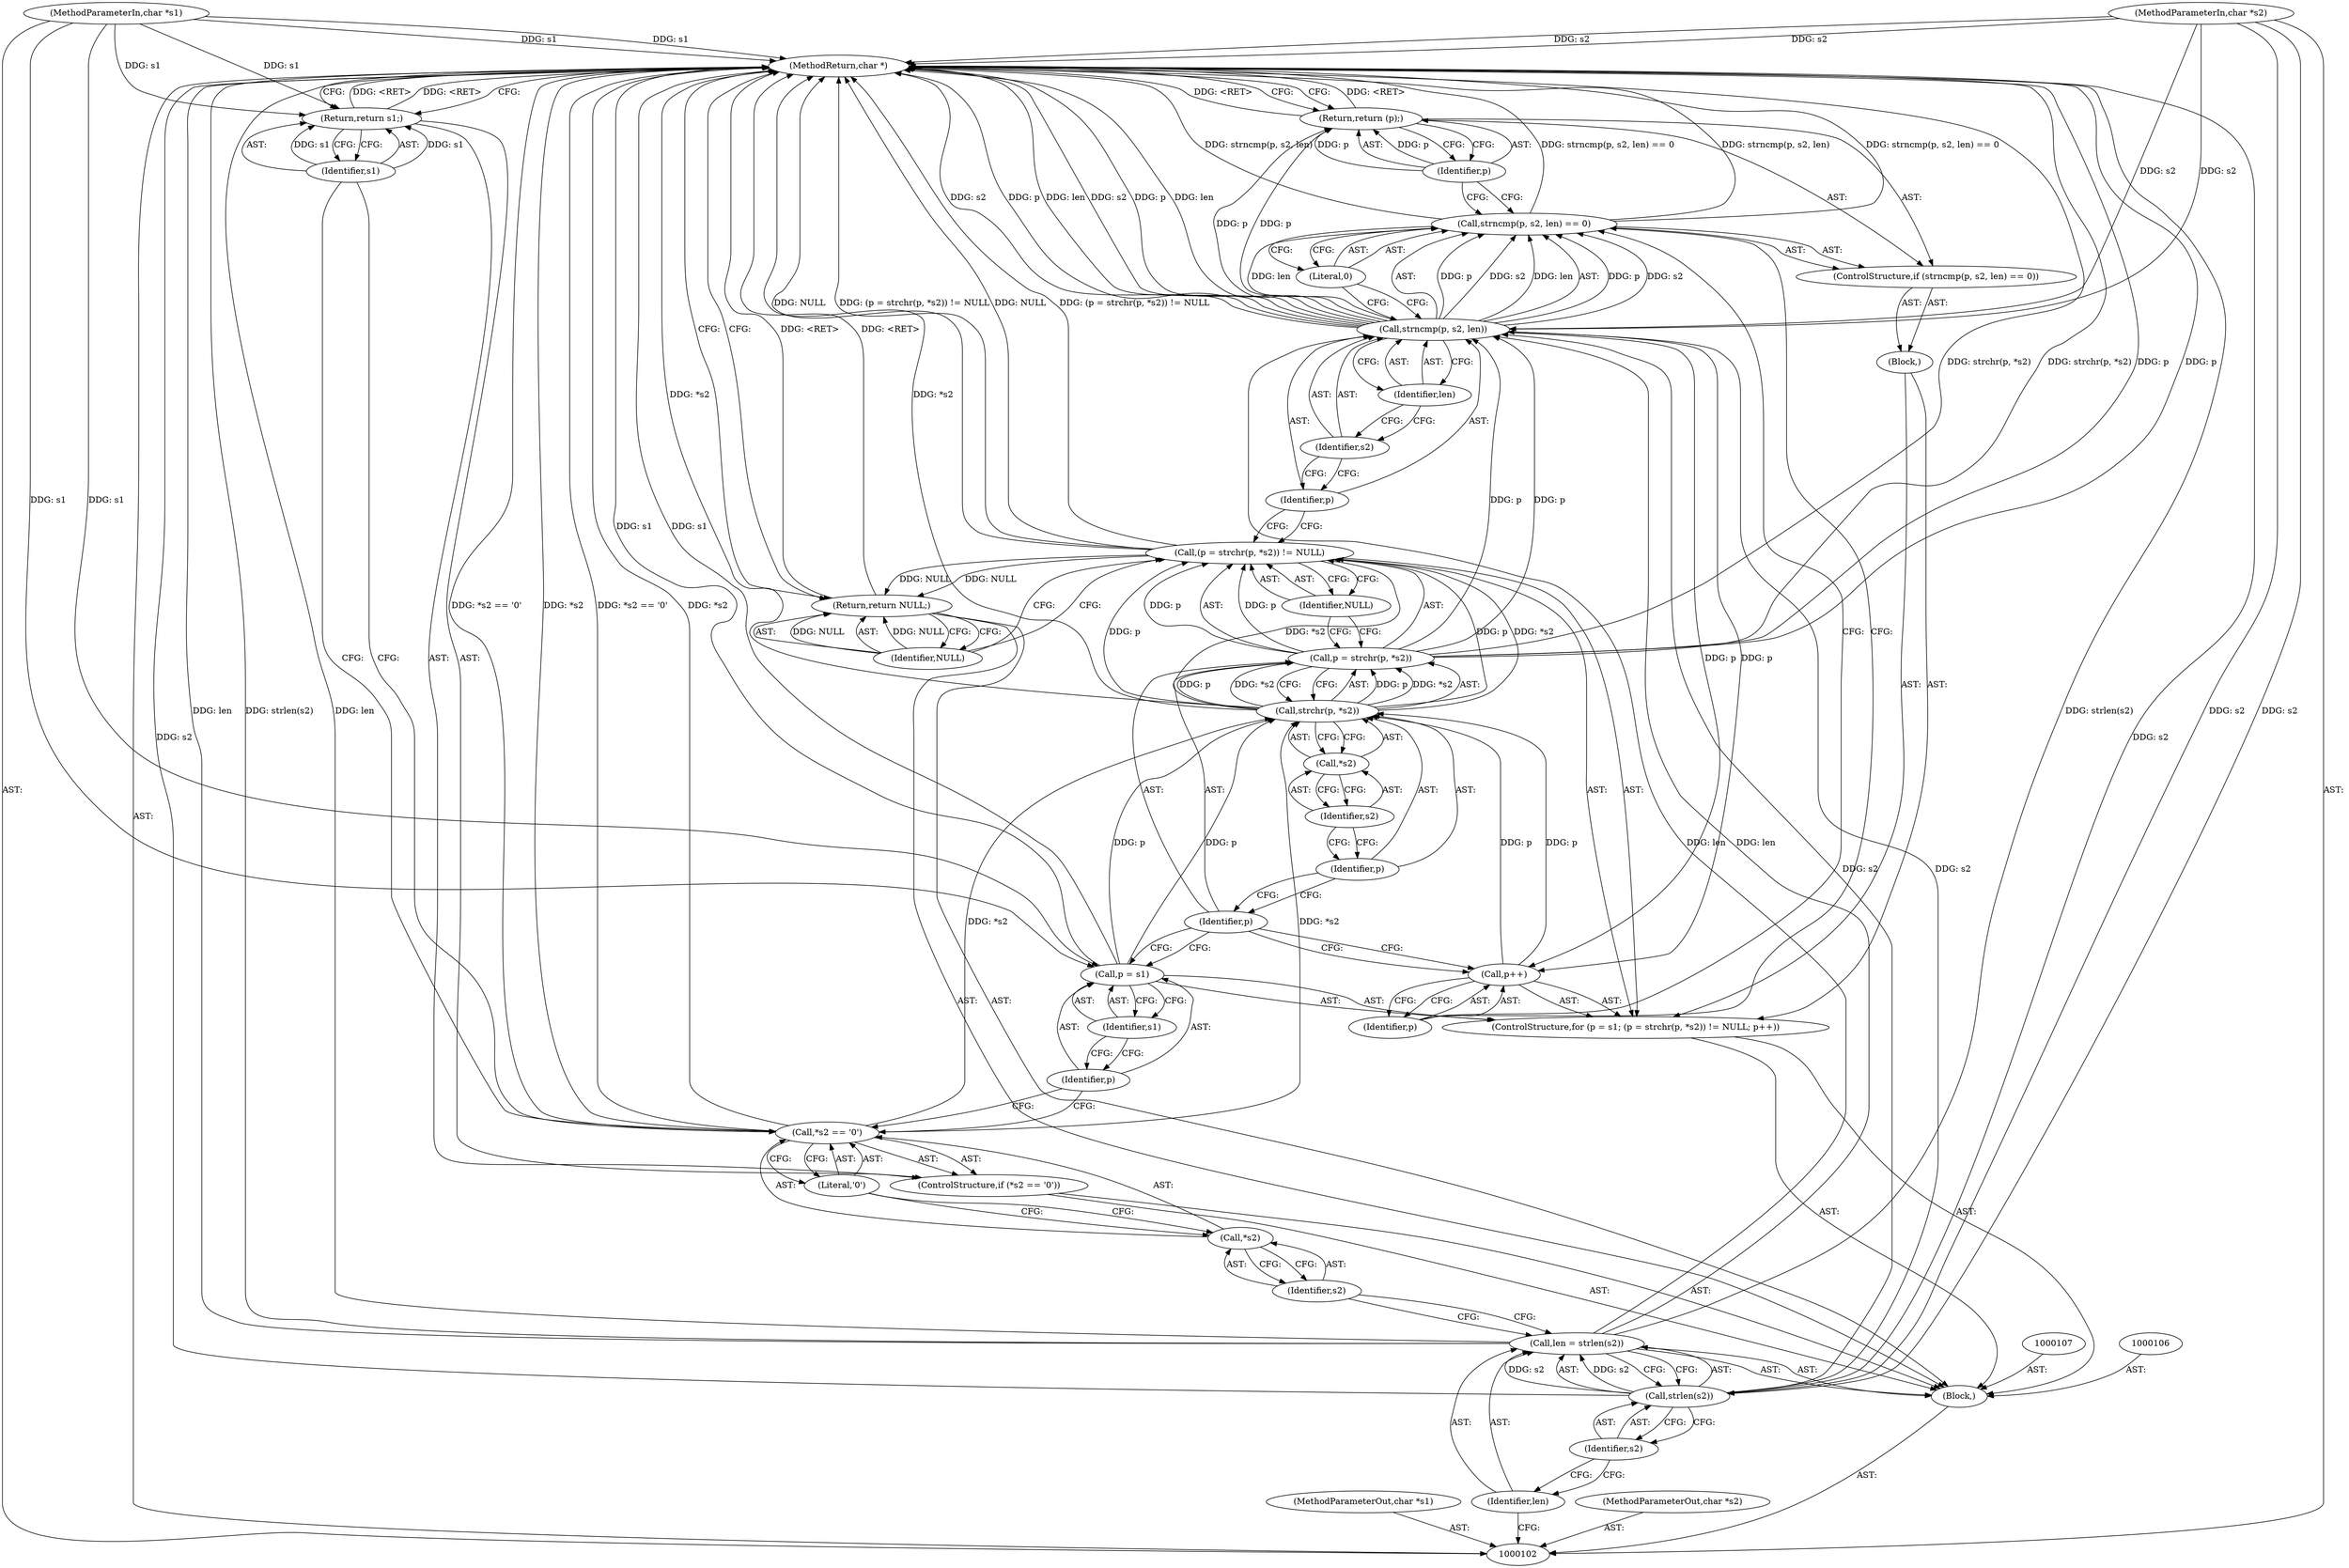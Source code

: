digraph "0_boa_e139b87835994d007fbd64eead6c1455d7b8cf4e_0" {
"1000145" [label="(MethodReturn,char *)"];
"1000103" [label="(MethodParameterIn,char *s1)"];
"1000190" [label="(MethodParameterOut,char *s1)"];
"1000104" [label="(MethodParameterIn,char *s2)"];
"1000191" [label="(MethodParameterOut,char *s2)"];
"1000141" [label="(Return,return (p);)"];
"1000142" [label="(Identifier,p)"];
"1000144" [label="(Identifier,NULL)"];
"1000143" [label="(Return,return NULL;)"];
"1000105" [label="(Block,)"];
"1000110" [label="(Call,strlen(s2))"];
"1000111" [label="(Identifier,s2)"];
"1000108" [label="(Call,len = strlen(s2))"];
"1000109" [label="(Identifier,len)"];
"1000115" [label="(Identifier,s2)"];
"1000116" [label="(Literal,'\0')"];
"1000112" [label="(ControlStructure,if (*s2 == '\0'))"];
"1000113" [label="(Call,*s2 == '\0')"];
"1000114" [label="(Call,*s2)"];
"1000118" [label="(Identifier,s1)"];
"1000117" [label="(Return,return s1;)"];
"1000122" [label="(Identifier,s1)"];
"1000123" [label="(Call,(p = strchr(p, *s2)) != NULL)"];
"1000124" [label="(Call,p = strchr(p, *s2))"];
"1000125" [label="(Identifier,p)"];
"1000126" [label="(Call,strchr(p, *s2))"];
"1000127" [label="(Identifier,p)"];
"1000128" [label="(Call,*s2)"];
"1000129" [label="(Identifier,s2)"];
"1000119" [label="(ControlStructure,for (p = s1; (p = strchr(p, *s2)) != NULL; p++))"];
"1000130" [label="(Identifier,NULL)"];
"1000131" [label="(Call,p++)"];
"1000132" [label="(Identifier,p)"];
"1000133" [label="(Block,)"];
"1000120" [label="(Call,p = s1)"];
"1000121" [label="(Identifier,p)"];
"1000135" [label="(Call,strncmp(p, s2, len) == 0)"];
"1000136" [label="(Call,strncmp(p, s2, len))"];
"1000137" [label="(Identifier,p)"];
"1000138" [label="(Identifier,s2)"];
"1000139" [label="(Identifier,len)"];
"1000140" [label="(Literal,0)"];
"1000134" [label="(ControlStructure,if (strncmp(p, s2, len) == 0))"];
"1000145" -> "1000102"  [label="AST: "];
"1000145" -> "1000117"  [label="CFG: "];
"1000145" -> "1000141"  [label="CFG: "];
"1000145" -> "1000143"  [label="CFG: "];
"1000124" -> "1000145"  [label="DDG: p"];
"1000124" -> "1000145"  [label="DDG: strchr(p, *s2)"];
"1000104" -> "1000145"  [label="DDG: s2"];
"1000113" -> "1000145"  [label="DDG: *s2"];
"1000113" -> "1000145"  [label="DDG: *s2 == '\0'"];
"1000103" -> "1000145"  [label="DDG: s1"];
"1000110" -> "1000145"  [label="DDG: s2"];
"1000123" -> "1000145"  [label="DDG: NULL"];
"1000123" -> "1000145"  [label="DDG: (p = strchr(p, *s2)) != NULL"];
"1000136" -> "1000145"  [label="DDG: len"];
"1000136" -> "1000145"  [label="DDG: s2"];
"1000136" -> "1000145"  [label="DDG: p"];
"1000135" -> "1000145"  [label="DDG: strncmp(p, s2, len) == 0"];
"1000135" -> "1000145"  [label="DDG: strncmp(p, s2, len)"];
"1000108" -> "1000145"  [label="DDG: strlen(s2)"];
"1000108" -> "1000145"  [label="DDG: len"];
"1000120" -> "1000145"  [label="DDG: s1"];
"1000126" -> "1000145"  [label="DDG: *s2"];
"1000117" -> "1000145"  [label="DDG: <RET>"];
"1000143" -> "1000145"  [label="DDG: <RET>"];
"1000141" -> "1000145"  [label="DDG: <RET>"];
"1000103" -> "1000102"  [label="AST: "];
"1000103" -> "1000145"  [label="DDG: s1"];
"1000103" -> "1000117"  [label="DDG: s1"];
"1000103" -> "1000120"  [label="DDG: s1"];
"1000190" -> "1000102"  [label="AST: "];
"1000104" -> "1000102"  [label="AST: "];
"1000104" -> "1000145"  [label="DDG: s2"];
"1000104" -> "1000110"  [label="DDG: s2"];
"1000104" -> "1000136"  [label="DDG: s2"];
"1000191" -> "1000102"  [label="AST: "];
"1000141" -> "1000134"  [label="AST: "];
"1000141" -> "1000142"  [label="CFG: "];
"1000142" -> "1000141"  [label="AST: "];
"1000145" -> "1000141"  [label="CFG: "];
"1000141" -> "1000145"  [label="DDG: <RET>"];
"1000142" -> "1000141"  [label="DDG: p"];
"1000136" -> "1000141"  [label="DDG: p"];
"1000142" -> "1000141"  [label="AST: "];
"1000142" -> "1000135"  [label="CFG: "];
"1000141" -> "1000142"  [label="CFG: "];
"1000142" -> "1000141"  [label="DDG: p"];
"1000144" -> "1000143"  [label="AST: "];
"1000144" -> "1000123"  [label="CFG: "];
"1000143" -> "1000144"  [label="CFG: "];
"1000144" -> "1000143"  [label="DDG: NULL"];
"1000143" -> "1000105"  [label="AST: "];
"1000143" -> "1000144"  [label="CFG: "];
"1000144" -> "1000143"  [label="AST: "];
"1000145" -> "1000143"  [label="CFG: "];
"1000143" -> "1000145"  [label="DDG: <RET>"];
"1000144" -> "1000143"  [label="DDG: NULL"];
"1000123" -> "1000143"  [label="DDG: NULL"];
"1000105" -> "1000102"  [label="AST: "];
"1000106" -> "1000105"  [label="AST: "];
"1000107" -> "1000105"  [label="AST: "];
"1000108" -> "1000105"  [label="AST: "];
"1000112" -> "1000105"  [label="AST: "];
"1000119" -> "1000105"  [label="AST: "];
"1000143" -> "1000105"  [label="AST: "];
"1000110" -> "1000108"  [label="AST: "];
"1000110" -> "1000111"  [label="CFG: "];
"1000111" -> "1000110"  [label="AST: "];
"1000108" -> "1000110"  [label="CFG: "];
"1000110" -> "1000145"  [label="DDG: s2"];
"1000110" -> "1000108"  [label="DDG: s2"];
"1000104" -> "1000110"  [label="DDG: s2"];
"1000110" -> "1000136"  [label="DDG: s2"];
"1000111" -> "1000110"  [label="AST: "];
"1000111" -> "1000109"  [label="CFG: "];
"1000110" -> "1000111"  [label="CFG: "];
"1000108" -> "1000105"  [label="AST: "];
"1000108" -> "1000110"  [label="CFG: "];
"1000109" -> "1000108"  [label="AST: "];
"1000110" -> "1000108"  [label="AST: "];
"1000115" -> "1000108"  [label="CFG: "];
"1000108" -> "1000145"  [label="DDG: strlen(s2)"];
"1000108" -> "1000145"  [label="DDG: len"];
"1000110" -> "1000108"  [label="DDG: s2"];
"1000108" -> "1000136"  [label="DDG: len"];
"1000109" -> "1000108"  [label="AST: "];
"1000109" -> "1000102"  [label="CFG: "];
"1000111" -> "1000109"  [label="CFG: "];
"1000115" -> "1000114"  [label="AST: "];
"1000115" -> "1000108"  [label="CFG: "];
"1000114" -> "1000115"  [label="CFG: "];
"1000116" -> "1000113"  [label="AST: "];
"1000116" -> "1000114"  [label="CFG: "];
"1000113" -> "1000116"  [label="CFG: "];
"1000112" -> "1000105"  [label="AST: "];
"1000113" -> "1000112"  [label="AST: "];
"1000117" -> "1000112"  [label="AST: "];
"1000113" -> "1000112"  [label="AST: "];
"1000113" -> "1000116"  [label="CFG: "];
"1000114" -> "1000113"  [label="AST: "];
"1000116" -> "1000113"  [label="AST: "];
"1000118" -> "1000113"  [label="CFG: "];
"1000121" -> "1000113"  [label="CFG: "];
"1000113" -> "1000145"  [label="DDG: *s2"];
"1000113" -> "1000145"  [label="DDG: *s2 == '\0'"];
"1000113" -> "1000126"  [label="DDG: *s2"];
"1000114" -> "1000113"  [label="AST: "];
"1000114" -> "1000115"  [label="CFG: "];
"1000115" -> "1000114"  [label="AST: "];
"1000116" -> "1000114"  [label="CFG: "];
"1000118" -> "1000117"  [label="AST: "];
"1000118" -> "1000113"  [label="CFG: "];
"1000117" -> "1000118"  [label="CFG: "];
"1000118" -> "1000117"  [label="DDG: s1"];
"1000117" -> "1000112"  [label="AST: "];
"1000117" -> "1000118"  [label="CFG: "];
"1000118" -> "1000117"  [label="AST: "];
"1000145" -> "1000117"  [label="CFG: "];
"1000117" -> "1000145"  [label="DDG: <RET>"];
"1000118" -> "1000117"  [label="DDG: s1"];
"1000103" -> "1000117"  [label="DDG: s1"];
"1000122" -> "1000120"  [label="AST: "];
"1000122" -> "1000121"  [label="CFG: "];
"1000120" -> "1000122"  [label="CFG: "];
"1000123" -> "1000119"  [label="AST: "];
"1000123" -> "1000130"  [label="CFG: "];
"1000124" -> "1000123"  [label="AST: "];
"1000130" -> "1000123"  [label="AST: "];
"1000137" -> "1000123"  [label="CFG: "];
"1000144" -> "1000123"  [label="CFG: "];
"1000123" -> "1000145"  [label="DDG: NULL"];
"1000123" -> "1000145"  [label="DDG: (p = strchr(p, *s2)) != NULL"];
"1000124" -> "1000123"  [label="DDG: p"];
"1000126" -> "1000123"  [label="DDG: p"];
"1000126" -> "1000123"  [label="DDG: *s2"];
"1000123" -> "1000143"  [label="DDG: NULL"];
"1000124" -> "1000123"  [label="AST: "];
"1000124" -> "1000126"  [label="CFG: "];
"1000125" -> "1000124"  [label="AST: "];
"1000126" -> "1000124"  [label="AST: "];
"1000130" -> "1000124"  [label="CFG: "];
"1000124" -> "1000145"  [label="DDG: p"];
"1000124" -> "1000145"  [label="DDG: strchr(p, *s2)"];
"1000124" -> "1000123"  [label="DDG: p"];
"1000126" -> "1000124"  [label="DDG: p"];
"1000126" -> "1000124"  [label="DDG: *s2"];
"1000124" -> "1000136"  [label="DDG: p"];
"1000125" -> "1000124"  [label="AST: "];
"1000125" -> "1000120"  [label="CFG: "];
"1000125" -> "1000131"  [label="CFG: "];
"1000127" -> "1000125"  [label="CFG: "];
"1000126" -> "1000124"  [label="AST: "];
"1000126" -> "1000128"  [label="CFG: "];
"1000127" -> "1000126"  [label="AST: "];
"1000128" -> "1000126"  [label="AST: "];
"1000124" -> "1000126"  [label="CFG: "];
"1000126" -> "1000145"  [label="DDG: *s2"];
"1000126" -> "1000123"  [label="DDG: p"];
"1000126" -> "1000123"  [label="DDG: *s2"];
"1000126" -> "1000124"  [label="DDG: p"];
"1000126" -> "1000124"  [label="DDG: *s2"];
"1000131" -> "1000126"  [label="DDG: p"];
"1000120" -> "1000126"  [label="DDG: p"];
"1000113" -> "1000126"  [label="DDG: *s2"];
"1000127" -> "1000126"  [label="AST: "];
"1000127" -> "1000125"  [label="CFG: "];
"1000129" -> "1000127"  [label="CFG: "];
"1000128" -> "1000126"  [label="AST: "];
"1000128" -> "1000129"  [label="CFG: "];
"1000129" -> "1000128"  [label="AST: "];
"1000126" -> "1000128"  [label="CFG: "];
"1000129" -> "1000128"  [label="AST: "];
"1000129" -> "1000127"  [label="CFG: "];
"1000128" -> "1000129"  [label="CFG: "];
"1000119" -> "1000105"  [label="AST: "];
"1000120" -> "1000119"  [label="AST: "];
"1000123" -> "1000119"  [label="AST: "];
"1000131" -> "1000119"  [label="AST: "];
"1000133" -> "1000119"  [label="AST: "];
"1000130" -> "1000123"  [label="AST: "];
"1000130" -> "1000124"  [label="CFG: "];
"1000123" -> "1000130"  [label="CFG: "];
"1000131" -> "1000119"  [label="AST: "];
"1000131" -> "1000132"  [label="CFG: "];
"1000132" -> "1000131"  [label="AST: "];
"1000125" -> "1000131"  [label="CFG: "];
"1000131" -> "1000126"  [label="DDG: p"];
"1000136" -> "1000131"  [label="DDG: p"];
"1000132" -> "1000131"  [label="AST: "];
"1000132" -> "1000135"  [label="CFG: "];
"1000131" -> "1000132"  [label="CFG: "];
"1000133" -> "1000119"  [label="AST: "];
"1000134" -> "1000133"  [label="AST: "];
"1000120" -> "1000119"  [label="AST: "];
"1000120" -> "1000122"  [label="CFG: "];
"1000121" -> "1000120"  [label="AST: "];
"1000122" -> "1000120"  [label="AST: "];
"1000125" -> "1000120"  [label="CFG: "];
"1000120" -> "1000145"  [label="DDG: s1"];
"1000103" -> "1000120"  [label="DDG: s1"];
"1000120" -> "1000126"  [label="DDG: p"];
"1000121" -> "1000120"  [label="AST: "];
"1000121" -> "1000113"  [label="CFG: "];
"1000122" -> "1000121"  [label="CFG: "];
"1000135" -> "1000134"  [label="AST: "];
"1000135" -> "1000140"  [label="CFG: "];
"1000136" -> "1000135"  [label="AST: "];
"1000140" -> "1000135"  [label="AST: "];
"1000142" -> "1000135"  [label="CFG: "];
"1000132" -> "1000135"  [label="CFG: "];
"1000135" -> "1000145"  [label="DDG: strncmp(p, s2, len) == 0"];
"1000135" -> "1000145"  [label="DDG: strncmp(p, s2, len)"];
"1000136" -> "1000135"  [label="DDG: p"];
"1000136" -> "1000135"  [label="DDG: s2"];
"1000136" -> "1000135"  [label="DDG: len"];
"1000136" -> "1000135"  [label="AST: "];
"1000136" -> "1000139"  [label="CFG: "];
"1000137" -> "1000136"  [label="AST: "];
"1000138" -> "1000136"  [label="AST: "];
"1000139" -> "1000136"  [label="AST: "];
"1000140" -> "1000136"  [label="CFG: "];
"1000136" -> "1000145"  [label="DDG: len"];
"1000136" -> "1000145"  [label="DDG: s2"];
"1000136" -> "1000145"  [label="DDG: p"];
"1000136" -> "1000131"  [label="DDG: p"];
"1000136" -> "1000135"  [label="DDG: p"];
"1000136" -> "1000135"  [label="DDG: s2"];
"1000136" -> "1000135"  [label="DDG: len"];
"1000124" -> "1000136"  [label="DDG: p"];
"1000110" -> "1000136"  [label="DDG: s2"];
"1000104" -> "1000136"  [label="DDG: s2"];
"1000108" -> "1000136"  [label="DDG: len"];
"1000136" -> "1000141"  [label="DDG: p"];
"1000137" -> "1000136"  [label="AST: "];
"1000137" -> "1000123"  [label="CFG: "];
"1000138" -> "1000137"  [label="CFG: "];
"1000138" -> "1000136"  [label="AST: "];
"1000138" -> "1000137"  [label="CFG: "];
"1000139" -> "1000138"  [label="CFG: "];
"1000139" -> "1000136"  [label="AST: "];
"1000139" -> "1000138"  [label="CFG: "];
"1000136" -> "1000139"  [label="CFG: "];
"1000140" -> "1000135"  [label="AST: "];
"1000140" -> "1000136"  [label="CFG: "];
"1000135" -> "1000140"  [label="CFG: "];
"1000134" -> "1000133"  [label="AST: "];
"1000135" -> "1000134"  [label="AST: "];
"1000141" -> "1000134"  [label="AST: "];
}
